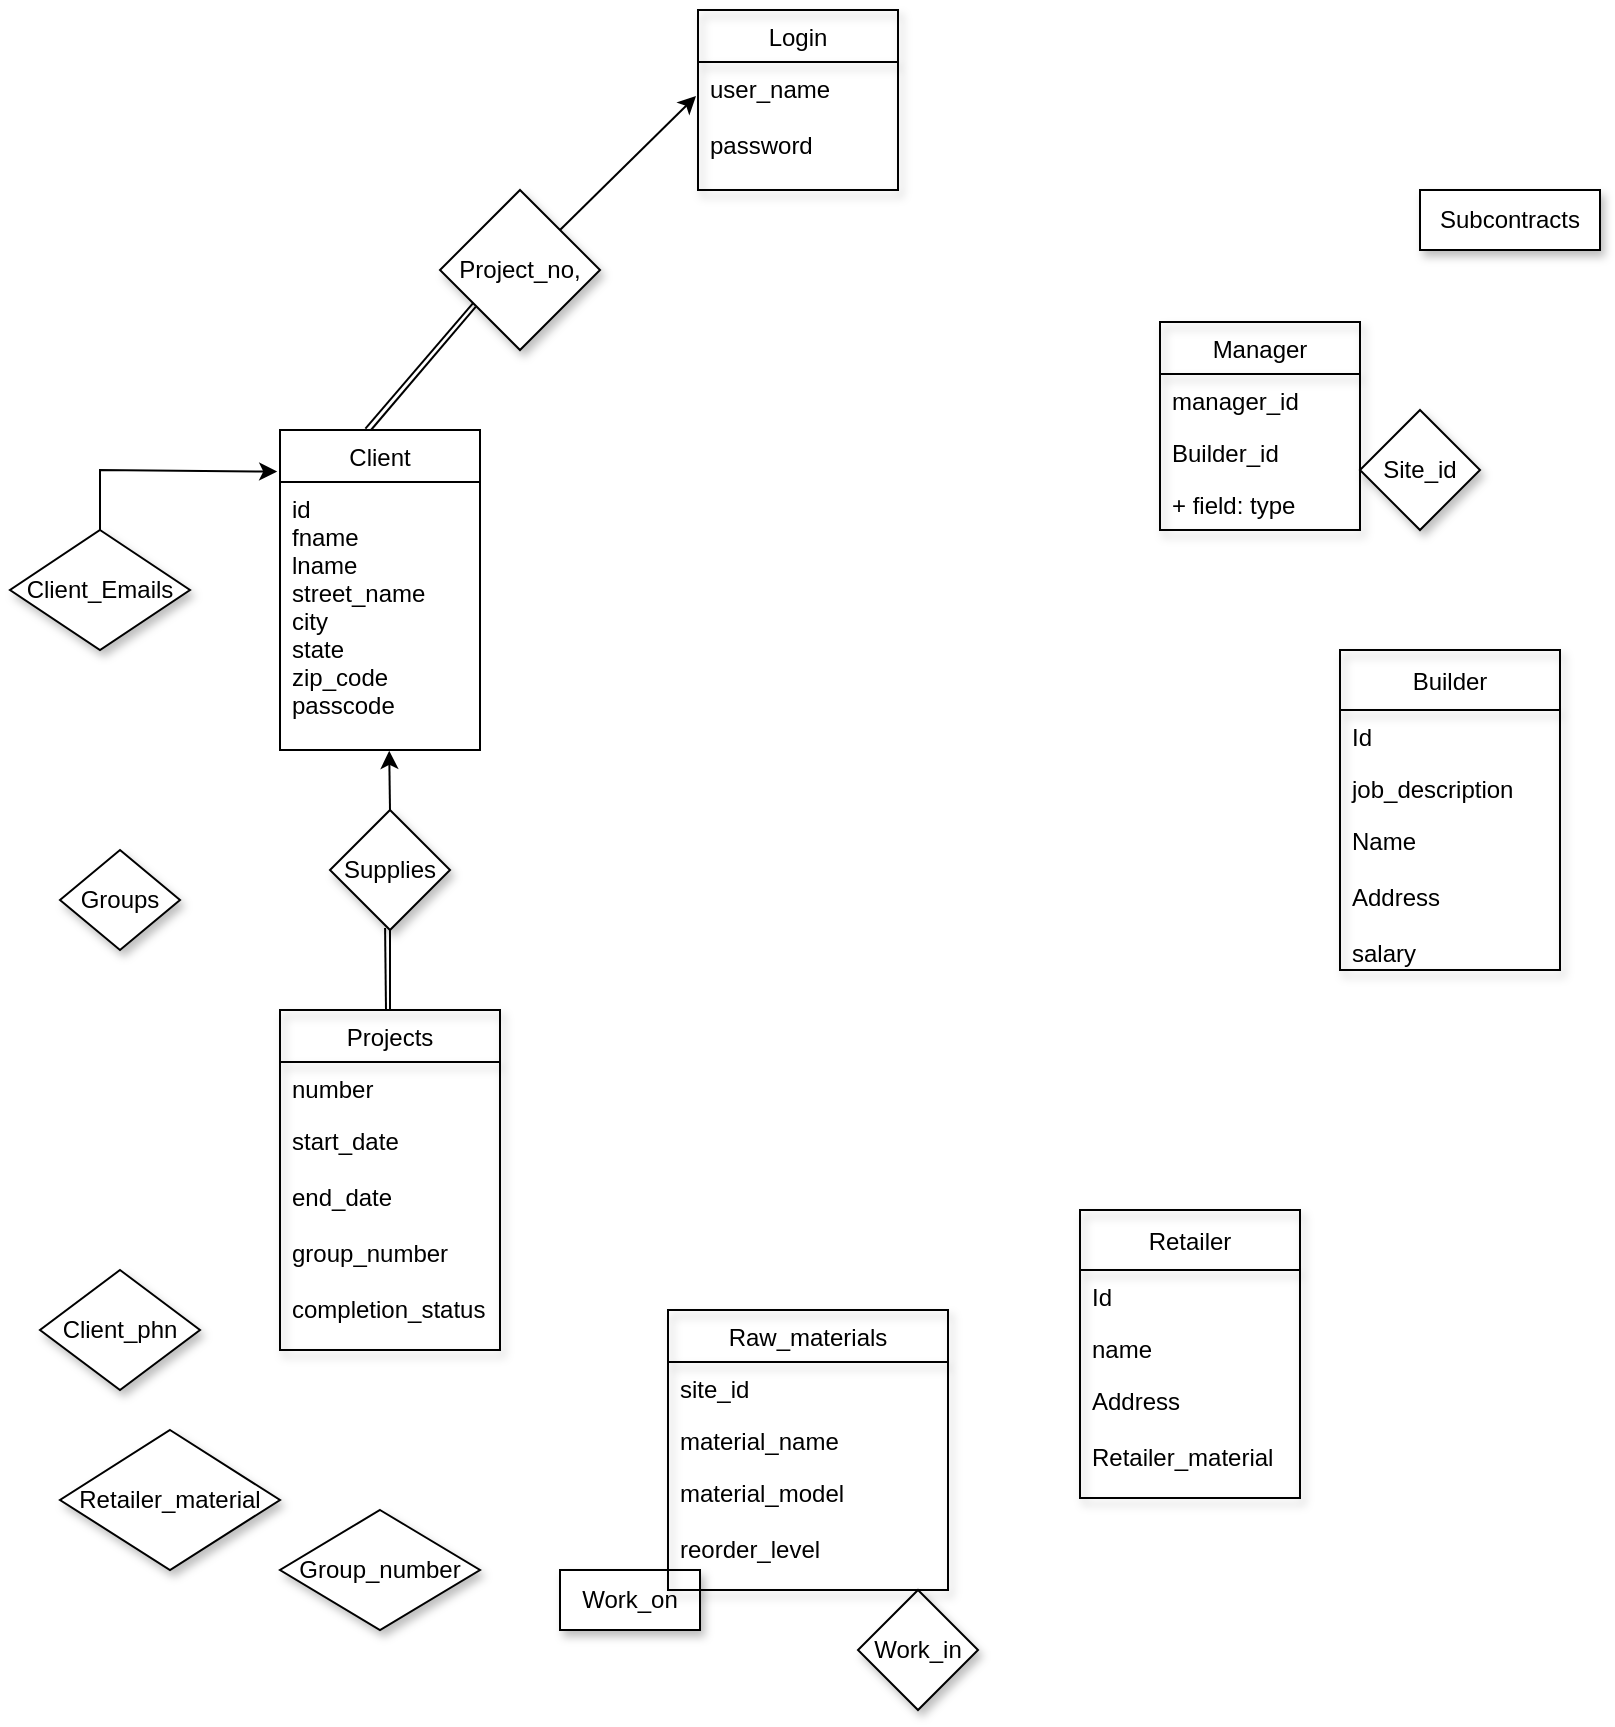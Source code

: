 <mxfile version="15.5.8" type="github">
  <diagram id="4UxT9yWdNShp-Za1b8pm" name="Page-1">
    <mxGraphModel dx="1385" dy="671" grid="1" gridSize="10" guides="1" tooltips="1" connect="1" arrows="1" fold="1" page="1" pageScale="1" pageWidth="827" pageHeight="1169" math="0" shadow="0">
      <root>
        <mxCell id="0" />
        <mxCell id="1" parent="0" />
        <mxCell id="HvbOI0HMesnXb_MxwJK7-15" value="Client" style="swimlane;fontStyle=0;childLayout=stackLayout;horizontal=1;startSize=26;fillColor=none;horizontalStack=0;resizeParent=1;resizeParentMax=0;resizeLast=0;collapsible=1;marginBottom=0;" vertex="1" parent="1">
          <mxGeometry x="150" y="230" width="100" height="160" as="geometry" />
        </mxCell>
        <mxCell id="HvbOI0HMesnXb_MxwJK7-18" value="id&#xa;fname&#xa;lname&#xa;street_name&#xa;city&#xa;state&#xa;zip_code&#xa;passcode" style="text;strokeColor=none;fillColor=none;align=left;verticalAlign=top;spacingLeft=4;spacingRight=4;overflow=hidden;rotatable=0;points=[[0,0.5],[1,0.5]];portConstraint=eastwest;shadow=1;fontStyle=0" vertex="1" parent="HvbOI0HMesnXb_MxwJK7-15">
          <mxGeometry y="26" width="100" height="134" as="geometry" />
        </mxCell>
        <mxCell id="HvbOI0HMesnXb_MxwJK7-19" value="Builder" style="swimlane;fontStyle=0;childLayout=stackLayout;horizontal=1;startSize=30;fillColor=none;horizontalStack=0;resizeParent=1;resizeParentMax=0;resizeLast=0;collapsible=1;marginBottom=0;shadow=1;" vertex="1" parent="1">
          <mxGeometry x="680" y="340" width="110" height="160" as="geometry" />
        </mxCell>
        <mxCell id="HvbOI0HMesnXb_MxwJK7-20" value="Id" style="text;strokeColor=none;fillColor=none;align=left;verticalAlign=top;spacingLeft=4;spacingRight=4;overflow=hidden;rotatable=0;points=[[0,0.5],[1,0.5]];portConstraint=eastwest;shadow=1;" vertex="1" parent="HvbOI0HMesnXb_MxwJK7-19">
          <mxGeometry y="30" width="110" height="26" as="geometry" />
        </mxCell>
        <mxCell id="HvbOI0HMesnXb_MxwJK7-21" value="job_description" style="text;strokeColor=none;fillColor=none;align=left;verticalAlign=top;spacingLeft=4;spacingRight=4;overflow=hidden;rotatable=0;points=[[0,0.5],[1,0.5]];portConstraint=eastwest;shadow=1;" vertex="1" parent="HvbOI0HMesnXb_MxwJK7-19">
          <mxGeometry y="56" width="110" height="26" as="geometry" />
        </mxCell>
        <mxCell id="HvbOI0HMesnXb_MxwJK7-22" value="Name&#xa;&#xa;Address&#xa;&#xa;salary&#xa;&#xa;" style="text;strokeColor=none;fillColor=none;align=left;verticalAlign=top;spacingLeft=4;spacingRight=4;overflow=hidden;rotatable=0;points=[[0,0.5],[1,0.5]];portConstraint=eastwest;shadow=1;" vertex="1" parent="HvbOI0HMesnXb_MxwJK7-19">
          <mxGeometry y="82" width="110" height="78" as="geometry" />
        </mxCell>
        <mxCell id="HvbOI0HMesnXb_MxwJK7-23" value="Retailer" style="swimlane;fontStyle=0;childLayout=stackLayout;horizontal=1;startSize=30;fillColor=none;horizontalStack=0;resizeParent=1;resizeParentMax=0;resizeLast=0;collapsible=1;marginBottom=0;shadow=1;" vertex="1" parent="1">
          <mxGeometry x="550" y="620" width="110" height="144" as="geometry" />
        </mxCell>
        <mxCell id="HvbOI0HMesnXb_MxwJK7-24" value="Id" style="text;strokeColor=none;fillColor=none;align=left;verticalAlign=top;spacingLeft=4;spacingRight=4;overflow=hidden;rotatable=0;points=[[0,0.5],[1,0.5]];portConstraint=eastwest;shadow=1;" vertex="1" parent="HvbOI0HMesnXb_MxwJK7-23">
          <mxGeometry y="30" width="110" height="26" as="geometry" />
        </mxCell>
        <mxCell id="HvbOI0HMesnXb_MxwJK7-25" value="name" style="text;strokeColor=none;fillColor=none;align=left;verticalAlign=top;spacingLeft=4;spacingRight=4;overflow=hidden;rotatable=0;points=[[0,0.5],[1,0.5]];portConstraint=eastwest;shadow=1;" vertex="1" parent="HvbOI0HMesnXb_MxwJK7-23">
          <mxGeometry y="56" width="110" height="26" as="geometry" />
        </mxCell>
        <mxCell id="HvbOI0HMesnXb_MxwJK7-26" value="Address&#xa;&#xa;Retailer_material&#xa;&#xa;" style="text;strokeColor=none;fillColor=none;align=left;verticalAlign=top;spacingLeft=4;spacingRight=4;overflow=hidden;rotatable=0;points=[[0,0.5],[1,0.5]];portConstraint=eastwest;shadow=1;" vertex="1" parent="HvbOI0HMesnXb_MxwJK7-23">
          <mxGeometry y="82" width="110" height="62" as="geometry" />
        </mxCell>
        <mxCell id="HvbOI0HMesnXb_MxwJK7-27" value="Login" style="swimlane;fontStyle=0;childLayout=stackLayout;horizontal=1;startSize=26;fillColor=none;horizontalStack=0;resizeParent=1;resizeParentMax=0;resizeLast=0;collapsible=1;marginBottom=0;shadow=1;" vertex="1" parent="1">
          <mxGeometry x="359" y="20" width="100" height="90" as="geometry" />
        </mxCell>
        <mxCell id="HvbOI0HMesnXb_MxwJK7-28" value="user_name&#xa;&#xa;password" style="text;strokeColor=none;fillColor=none;align=left;verticalAlign=top;spacingLeft=4;spacingRight=4;overflow=hidden;rotatable=0;points=[[0,0.5],[1,0.5]];portConstraint=eastwest;shadow=1;" vertex="1" parent="HvbOI0HMesnXb_MxwJK7-27">
          <mxGeometry y="26" width="100" height="64" as="geometry" />
        </mxCell>
        <mxCell id="HvbOI0HMesnXb_MxwJK7-32" value="Manager" style="swimlane;fontStyle=0;childLayout=stackLayout;horizontal=1;startSize=26;fillColor=none;horizontalStack=0;resizeParent=1;resizeParentMax=0;resizeLast=0;collapsible=1;marginBottom=0;shadow=1;" vertex="1" parent="1">
          <mxGeometry x="590" y="176" width="100" height="104" as="geometry" />
        </mxCell>
        <mxCell id="HvbOI0HMesnXb_MxwJK7-34" value="manager_id" style="text;strokeColor=none;fillColor=none;align=left;verticalAlign=top;spacingLeft=4;spacingRight=4;overflow=hidden;rotatable=0;points=[[0,0.5],[1,0.5]];portConstraint=eastwest;shadow=1;" vertex="1" parent="HvbOI0HMesnXb_MxwJK7-32">
          <mxGeometry y="26" width="100" height="26" as="geometry" />
        </mxCell>
        <mxCell id="HvbOI0HMesnXb_MxwJK7-33" value="Builder_id" style="text;strokeColor=none;fillColor=none;align=left;verticalAlign=top;spacingLeft=4;spacingRight=4;overflow=hidden;rotatable=0;points=[[0,0.5],[1,0.5]];portConstraint=eastwest;shadow=1;" vertex="1" parent="HvbOI0HMesnXb_MxwJK7-32">
          <mxGeometry y="52" width="100" height="26" as="geometry" />
        </mxCell>
        <mxCell id="HvbOI0HMesnXb_MxwJK7-35" value="+ field: type" style="text;strokeColor=none;fillColor=none;align=left;verticalAlign=top;spacingLeft=4;spacingRight=4;overflow=hidden;rotatable=0;points=[[0,0.5],[1,0.5]];portConstraint=eastwest;shadow=1;" vertex="1" parent="HvbOI0HMesnXb_MxwJK7-32">
          <mxGeometry y="78" width="100" height="26" as="geometry" />
        </mxCell>
        <mxCell id="HvbOI0HMesnXb_MxwJK7-37" value="Client_Emails" style="rhombus;whiteSpace=wrap;html=1;shadow=1;" vertex="1" parent="1">
          <mxGeometry x="15" y="280" width="90" height="60" as="geometry" />
        </mxCell>
        <mxCell id="HvbOI0HMesnXb_MxwJK7-38" value="Client_phn" style="rhombus;whiteSpace=wrap;html=1;shadow=1;" vertex="1" parent="1">
          <mxGeometry x="30" y="650" width="80" height="60" as="geometry" />
        </mxCell>
        <mxCell id="HvbOI0HMesnXb_MxwJK7-39" value="Groups" style="rhombus;whiteSpace=wrap;html=1;shadow=1;" vertex="1" parent="1">
          <mxGeometry x="40" y="440" width="60" height="50" as="geometry" />
        </mxCell>
        <mxCell id="HvbOI0HMesnXb_MxwJK7-40" value="Retailer_material" style="rhombus;whiteSpace=wrap;html=1;shadow=1;" vertex="1" parent="1">
          <mxGeometry x="40" y="730" width="110" height="70" as="geometry" />
        </mxCell>
        <mxCell id="HvbOI0HMesnXb_MxwJK7-41" value="Group_number" style="rhombus;whiteSpace=wrap;html=1;shadow=1;" vertex="1" parent="1">
          <mxGeometry x="150" y="770" width="100" height="60" as="geometry" />
        </mxCell>
        <mxCell id="HvbOI0HMesnXb_MxwJK7-42" value="Project_no," style="rhombus;whiteSpace=wrap;html=1;shadow=1;" vertex="1" parent="1">
          <mxGeometry x="230" y="110" width="80" height="80" as="geometry" />
        </mxCell>
        <mxCell id="HvbOI0HMesnXb_MxwJK7-43" value="Site_id" style="rhombus;whiteSpace=wrap;html=1;shadow=1;" vertex="1" parent="1">
          <mxGeometry x="690" y="220" width="60" height="60" as="geometry" />
        </mxCell>
        <mxCell id="HvbOI0HMesnXb_MxwJK7-44" value="Supplies" style="rhombus;whiteSpace=wrap;html=1;shadow=1;rotation=0;" vertex="1" parent="1">
          <mxGeometry x="175" y="420" width="60" height="60" as="geometry" />
        </mxCell>
        <mxCell id="HvbOI0HMesnXb_MxwJK7-45" value="Work_in" style="rhombus;whiteSpace=wrap;html=1;shadow=1;" vertex="1" parent="1">
          <mxGeometry x="439" y="810" width="60" height="60" as="geometry" />
        </mxCell>
        <mxCell id="HvbOI0HMesnXb_MxwJK7-47" value="Work_on" style="rounded=0;whiteSpace=wrap;html=1;shadow=1;" vertex="1" parent="1">
          <mxGeometry x="290" y="800" width="70" height="30" as="geometry" />
        </mxCell>
        <mxCell id="HvbOI0HMesnXb_MxwJK7-48" value="Subcontracts" style="rounded=0;whiteSpace=wrap;html=1;shadow=1;" vertex="1" parent="1">
          <mxGeometry x="720" y="110" width="90" height="30" as="geometry" />
        </mxCell>
        <mxCell id="HvbOI0HMesnXb_MxwJK7-54" value="Raw_materials" style="swimlane;fontStyle=0;childLayout=stackLayout;horizontal=1;startSize=26;fillColor=none;horizontalStack=0;resizeParent=1;resizeParentMax=0;resizeLast=0;collapsible=1;marginBottom=0;shadow=1;" vertex="1" parent="1">
          <mxGeometry x="344" y="670" width="140" height="140" as="geometry" />
        </mxCell>
        <mxCell id="HvbOI0HMesnXb_MxwJK7-55" value="site_id" style="text;strokeColor=none;fillColor=none;align=left;verticalAlign=top;spacingLeft=4;spacingRight=4;overflow=hidden;rotatable=0;points=[[0,0.5],[1,0.5]];portConstraint=eastwest;shadow=1;" vertex="1" parent="HvbOI0HMesnXb_MxwJK7-54">
          <mxGeometry y="26" width="140" height="26" as="geometry" />
        </mxCell>
        <mxCell id="HvbOI0HMesnXb_MxwJK7-56" value="material_name" style="text;strokeColor=none;fillColor=none;align=left;verticalAlign=top;spacingLeft=4;spacingRight=4;overflow=hidden;rotatable=0;points=[[0,0.5],[1,0.5]];portConstraint=eastwest;shadow=1;" vertex="1" parent="HvbOI0HMesnXb_MxwJK7-54">
          <mxGeometry y="52" width="140" height="26" as="geometry" />
        </mxCell>
        <mxCell id="HvbOI0HMesnXb_MxwJK7-57" value="material_model&#xa;&#xa;reorder_level" style="text;strokeColor=none;fillColor=none;align=left;verticalAlign=top;spacingLeft=4;spacingRight=4;overflow=hidden;rotatable=0;points=[[0,0.5],[1,0.5]];portConstraint=eastwest;shadow=1;" vertex="1" parent="HvbOI0HMesnXb_MxwJK7-54">
          <mxGeometry y="78" width="140" height="62" as="geometry" />
        </mxCell>
        <mxCell id="HvbOI0HMesnXb_MxwJK7-60" value="" style="endArrow=classic;html=1;rounded=0;entryX=-0.01;entryY=0.266;entryDx=0;entryDy=0;entryPerimeter=0;" edge="1" parent="1" target="HvbOI0HMesnXb_MxwJK7-28">
          <mxGeometry width="50" height="50" relative="1" as="geometry">
            <mxPoint x="290" y="130" as="sourcePoint" />
            <mxPoint x="480" y="270" as="targetPoint" />
          </mxGeometry>
        </mxCell>
        <mxCell id="HvbOI0HMesnXb_MxwJK7-64" value="" style="endArrow=none;html=1;rounded=0;exitX=0.455;exitY=0;exitDx=0;exitDy=0;entryX=0.223;entryY=0.731;entryDx=0;entryDy=0;entryPerimeter=0;exitPerimeter=0;" edge="1" parent="1" source="HvbOI0HMesnXb_MxwJK7-15" target="HvbOI0HMesnXb_MxwJK7-42">
          <mxGeometry width="50" height="50" relative="1" as="geometry">
            <mxPoint x="440" y="410" as="sourcePoint" />
            <mxPoint x="490" y="360" as="targetPoint" />
          </mxGeometry>
        </mxCell>
        <mxCell id="HvbOI0HMesnXb_MxwJK7-65" value="" style="endArrow=none;html=1;rounded=0;entryX=0.208;entryY=0.706;entryDx=0;entryDy=0;entryPerimeter=0;exitX=0.427;exitY=-0.004;exitDx=0;exitDy=0;exitPerimeter=0;" edge="1" parent="1" source="HvbOI0HMesnXb_MxwJK7-15" target="HvbOI0HMesnXb_MxwJK7-42">
          <mxGeometry width="50" height="50" relative="1" as="geometry">
            <mxPoint x="190" y="230" as="sourcePoint" />
            <mxPoint x="230" y="160" as="targetPoint" />
          </mxGeometry>
        </mxCell>
        <mxCell id="HvbOI0HMesnXb_MxwJK7-66" value="Projects" style="swimlane;fontStyle=0;childLayout=stackLayout;horizontal=1;startSize=26;fillColor=none;horizontalStack=0;resizeParent=1;resizeParentMax=0;resizeLast=0;collapsible=1;marginBottom=0;shadow=1;" vertex="1" parent="1">
          <mxGeometry x="150" y="520" width="110" height="170" as="geometry" />
        </mxCell>
        <mxCell id="HvbOI0HMesnXb_MxwJK7-67" value="number" style="text;strokeColor=none;fillColor=none;align=left;verticalAlign=top;spacingLeft=4;spacingRight=4;overflow=hidden;rotatable=0;points=[[0,0.5],[1,0.5]];portConstraint=eastwest;shadow=1;" vertex="1" parent="HvbOI0HMesnXb_MxwJK7-66">
          <mxGeometry y="26" width="110" height="26" as="geometry" />
        </mxCell>
        <mxCell id="HvbOI0HMesnXb_MxwJK7-68" value="start_date&#xa;&#xa;end_date&#xa;&#xa;group_number&#xa;&#xa;completion_status" style="text;strokeColor=none;fillColor=none;align=left;verticalAlign=top;spacingLeft=4;spacingRight=4;overflow=hidden;rotatable=0;points=[[0,0.5],[1,0.5]];portConstraint=eastwest;shadow=1;" vertex="1" parent="HvbOI0HMesnXb_MxwJK7-66">
          <mxGeometry y="52" width="110" height="118" as="geometry" />
        </mxCell>
        <mxCell id="HvbOI0HMesnXb_MxwJK7-70" value="" style="endArrow=classic;html=1;rounded=0;exitX=0.5;exitY=0;exitDx=0;exitDy=0;entryX=-0.014;entryY=0.13;entryDx=0;entryDy=0;entryPerimeter=0;" edge="1" parent="1" source="HvbOI0HMesnXb_MxwJK7-37" target="HvbOI0HMesnXb_MxwJK7-15">
          <mxGeometry width="50" height="50" relative="1" as="geometry">
            <mxPoint x="240" y="450" as="sourcePoint" />
            <mxPoint x="290" y="400" as="targetPoint" />
            <Array as="points">
              <mxPoint x="60" y="250" />
            </Array>
          </mxGeometry>
        </mxCell>
        <mxCell id="HvbOI0HMesnXb_MxwJK7-72" value="" style="endArrow=none;html=1;rounded=0;exitX=0.5;exitY=0;exitDx=0;exitDy=0;entryX=0.5;entryY=1;entryDx=0;entryDy=0;" edge="1" parent="1" source="HvbOI0HMesnXb_MxwJK7-66" target="HvbOI0HMesnXb_MxwJK7-44">
          <mxGeometry width="50" height="50" relative="1" as="geometry">
            <mxPoint x="490" y="490" as="sourcePoint" />
            <mxPoint x="540" y="440" as="targetPoint" />
          </mxGeometry>
        </mxCell>
        <mxCell id="HvbOI0HMesnXb_MxwJK7-73" value="" style="endArrow=none;html=1;rounded=0;entryX=0.459;entryY=0.984;entryDx=0;entryDy=0;entryPerimeter=0;" edge="1" parent="1" target="HvbOI0HMesnXb_MxwJK7-44">
          <mxGeometry width="50" height="50" relative="1" as="geometry">
            <mxPoint x="203" y="520" as="sourcePoint" />
            <mxPoint x="203" y="480" as="targetPoint" />
          </mxGeometry>
        </mxCell>
        <mxCell id="HvbOI0HMesnXb_MxwJK7-78" value="" style="endArrow=classic;html=1;rounded=0;exitX=0.5;exitY=0;exitDx=0;exitDy=0;entryX=0.546;entryY=1.003;entryDx=0;entryDy=0;entryPerimeter=0;" edge="1" parent="1" source="HvbOI0HMesnXb_MxwJK7-44" target="HvbOI0HMesnXb_MxwJK7-18">
          <mxGeometry width="50" height="50" relative="1" as="geometry">
            <mxPoint x="350" y="520" as="sourcePoint" />
            <mxPoint x="400" y="470" as="targetPoint" />
          </mxGeometry>
        </mxCell>
      </root>
    </mxGraphModel>
  </diagram>
</mxfile>
